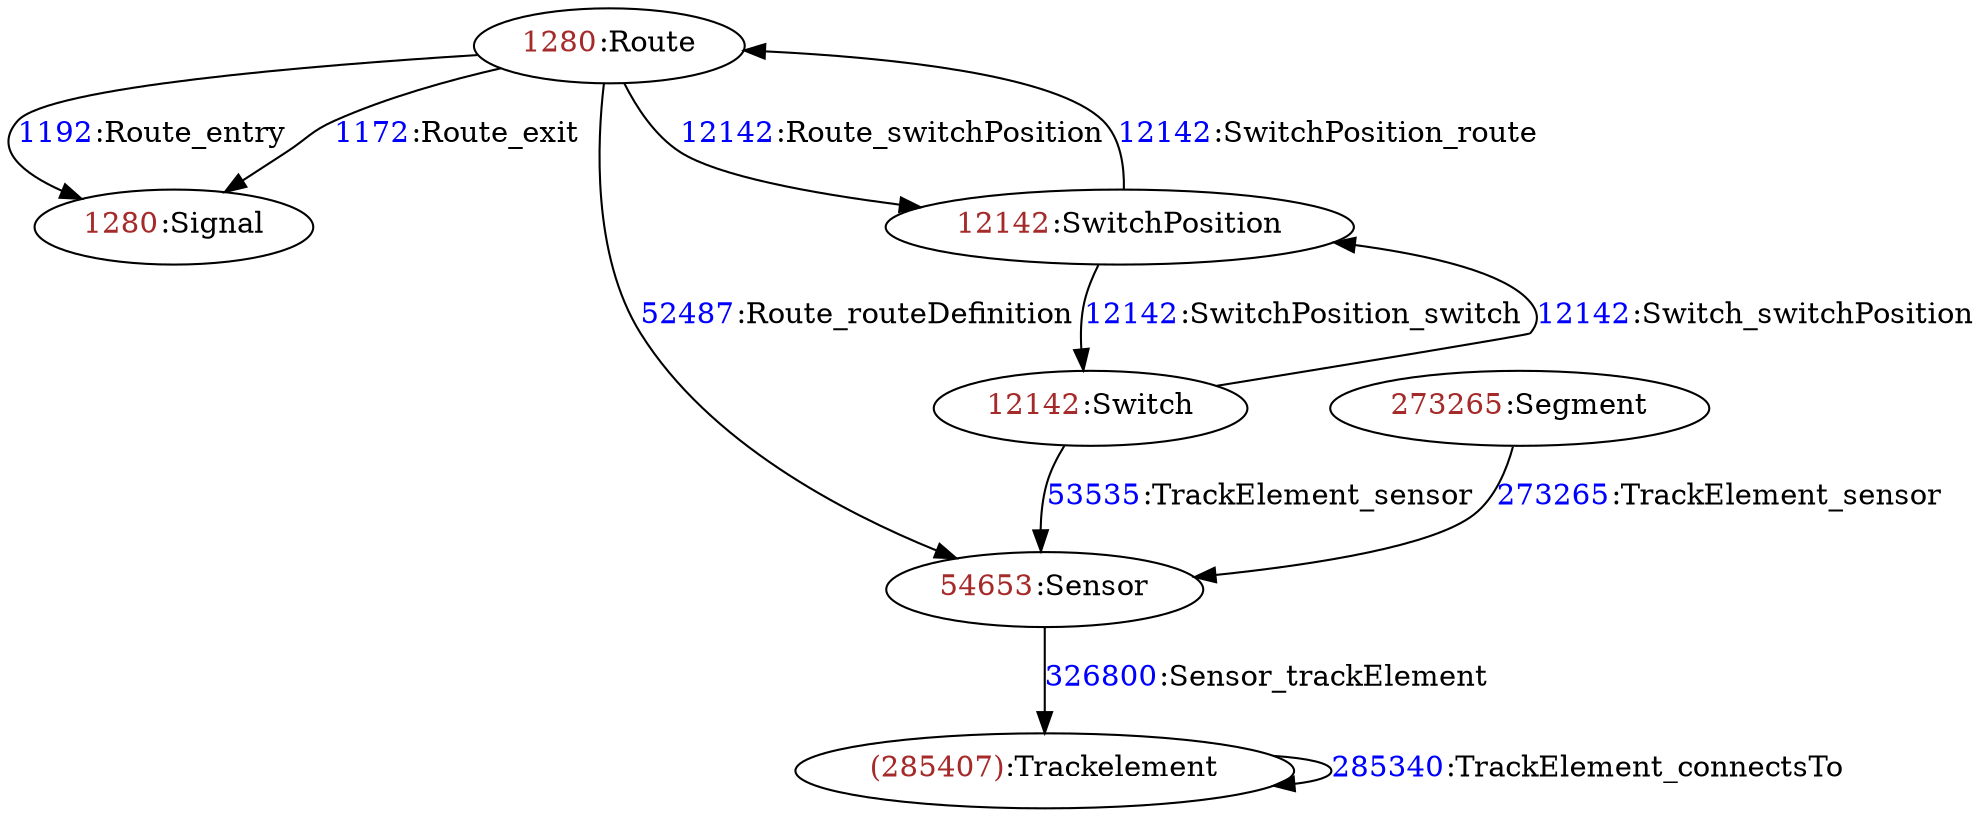 digraph instanceCard {
"1280:Signal" [label=<<FONT color="brown">1280</FONT>:Signal>]
"1280:Route" [label=<<FONT color="brown">1280</FONT>:Route>]
"54653:Sensor" [label=<<FONT color="brown">54653</FONT>:Sensor>]
"(285407):Trackelement" [label=<<FONT color="brown">(285407)</FONT>:Trackelement>]
"273265:Segment" [label=<<FONT color="brown">273265</FONT>:Segment>]
"12142:Switch" [label=<<FONT color="brown">12142</FONT>:Switch>]
"12142:SwitchPosition" [label=<<FONT color="brown">12142</FONT>:SwitchPosition>]
"1280:Route"->"1280:Signal"[label=<<FONT color="blue">1192</FONT>:Route_entry>]
"1280:Route"->"1280:Signal"[label=<<FONT color="blue">1172</FONT>:Route_exit>]
"1280:Route"->"54653:Sensor"[label=<<FONT color="blue">52487</FONT>:Route_routeDefinition>]
"1280:Route"->"12142:SwitchPosition"[label=<<FONT color="blue">12142</FONT>:Route_switchPosition>]
"54653:Sensor"->"(285407):Trackelement"[label=<<FONT color="blue">326800</FONT>:Sensor_trackElement>]
"(285407):Trackelement"->"(285407):Trackelement"[label=<<FONT color="blue">285340</FONT>:TrackElement_connectsTo>]
"273265:Segment"->"54653:Sensor"[label=<<FONT color="blue">273265</FONT>:TrackElement_sensor>]
"12142:Switch"->"54653:Sensor"[label=<<FONT color="blue">53535</FONT>:TrackElement_sensor>]
"12142:Switch"->"12142:SwitchPosition"[label=<<FONT color="blue">12142</FONT>:Switch_switchPosition>]
"12142:SwitchPosition"->"12142:Switch"[label=<<FONT color="blue">12142</FONT>:SwitchPosition_switch>]
"12142:SwitchPosition"->"1280:Route"[label=<<FONT color="blue">12142</FONT>:SwitchPosition_route>]
}